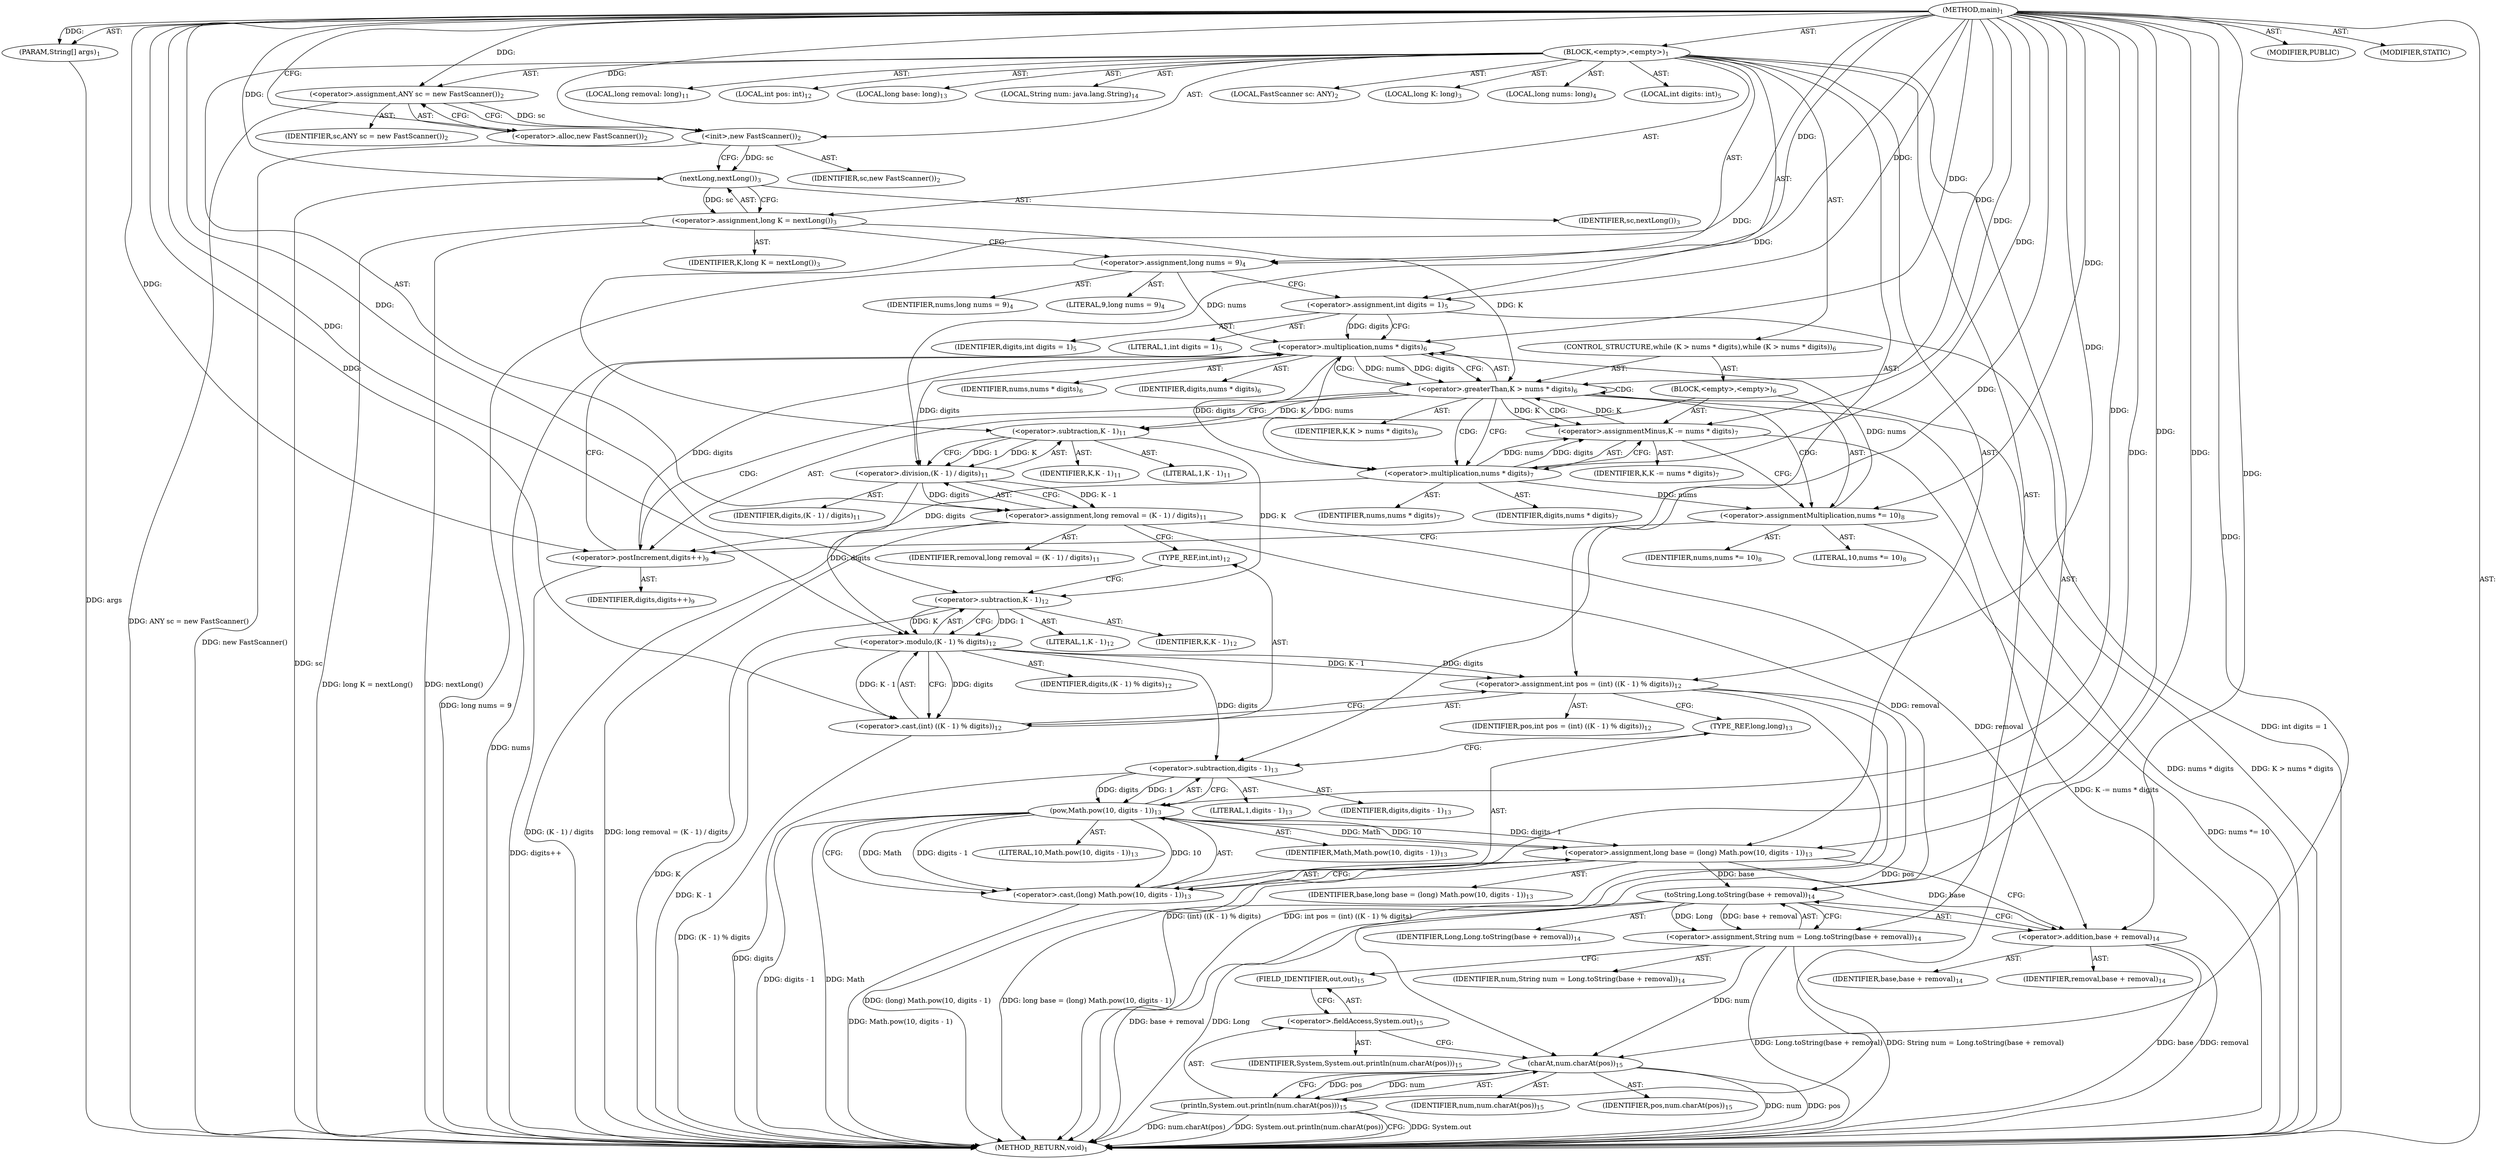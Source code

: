 digraph "main" {  
"19" [label = <(METHOD,main)<SUB>1</SUB>> ]
"20" [label = <(PARAM,String[] args)<SUB>1</SUB>> ]
"21" [label = <(BLOCK,&lt;empty&gt;,&lt;empty&gt;)<SUB>1</SUB>> ]
"4" [label = <(LOCAL,FastScanner sc: ANY)<SUB>2</SUB>> ]
"22" [label = <(&lt;operator&gt;.assignment,ANY sc = new FastScanner())<SUB>2</SUB>> ]
"23" [label = <(IDENTIFIER,sc,ANY sc = new FastScanner())<SUB>2</SUB>> ]
"24" [label = <(&lt;operator&gt;.alloc,new FastScanner())<SUB>2</SUB>> ]
"25" [label = <(&lt;init&gt;,new FastScanner())<SUB>2</SUB>> ]
"3" [label = <(IDENTIFIER,sc,new FastScanner())<SUB>2</SUB>> ]
"26" [label = <(LOCAL,long K: long)<SUB>3</SUB>> ]
"27" [label = <(&lt;operator&gt;.assignment,long K = nextLong())<SUB>3</SUB>> ]
"28" [label = <(IDENTIFIER,K,long K = nextLong())<SUB>3</SUB>> ]
"29" [label = <(nextLong,nextLong())<SUB>3</SUB>> ]
"30" [label = <(IDENTIFIER,sc,nextLong())<SUB>3</SUB>> ]
"31" [label = <(LOCAL,long nums: long)<SUB>4</SUB>> ]
"32" [label = <(&lt;operator&gt;.assignment,long nums = 9)<SUB>4</SUB>> ]
"33" [label = <(IDENTIFIER,nums,long nums = 9)<SUB>4</SUB>> ]
"34" [label = <(LITERAL,9,long nums = 9)<SUB>4</SUB>> ]
"35" [label = <(LOCAL,int digits: int)<SUB>5</SUB>> ]
"36" [label = <(&lt;operator&gt;.assignment,int digits = 1)<SUB>5</SUB>> ]
"37" [label = <(IDENTIFIER,digits,int digits = 1)<SUB>5</SUB>> ]
"38" [label = <(LITERAL,1,int digits = 1)<SUB>5</SUB>> ]
"39" [label = <(CONTROL_STRUCTURE,while (K &gt; nums * digits),while (K &gt; nums * digits))<SUB>6</SUB>> ]
"40" [label = <(&lt;operator&gt;.greaterThan,K &gt; nums * digits)<SUB>6</SUB>> ]
"41" [label = <(IDENTIFIER,K,K &gt; nums * digits)<SUB>6</SUB>> ]
"42" [label = <(&lt;operator&gt;.multiplication,nums * digits)<SUB>6</SUB>> ]
"43" [label = <(IDENTIFIER,nums,nums * digits)<SUB>6</SUB>> ]
"44" [label = <(IDENTIFIER,digits,nums * digits)<SUB>6</SUB>> ]
"45" [label = <(BLOCK,&lt;empty&gt;,&lt;empty&gt;)<SUB>6</SUB>> ]
"46" [label = <(&lt;operator&gt;.assignmentMinus,K -= nums * digits)<SUB>7</SUB>> ]
"47" [label = <(IDENTIFIER,K,K -= nums * digits)<SUB>7</SUB>> ]
"48" [label = <(&lt;operator&gt;.multiplication,nums * digits)<SUB>7</SUB>> ]
"49" [label = <(IDENTIFIER,nums,nums * digits)<SUB>7</SUB>> ]
"50" [label = <(IDENTIFIER,digits,nums * digits)<SUB>7</SUB>> ]
"51" [label = <(&lt;operator&gt;.assignmentMultiplication,nums *= 10)<SUB>8</SUB>> ]
"52" [label = <(IDENTIFIER,nums,nums *= 10)<SUB>8</SUB>> ]
"53" [label = <(LITERAL,10,nums *= 10)<SUB>8</SUB>> ]
"54" [label = <(&lt;operator&gt;.postIncrement,digits++)<SUB>9</SUB>> ]
"55" [label = <(IDENTIFIER,digits,digits++)<SUB>9</SUB>> ]
"56" [label = <(LOCAL,long removal: long)<SUB>11</SUB>> ]
"57" [label = <(&lt;operator&gt;.assignment,long removal = (K - 1) / digits)<SUB>11</SUB>> ]
"58" [label = <(IDENTIFIER,removal,long removal = (K - 1) / digits)<SUB>11</SUB>> ]
"59" [label = <(&lt;operator&gt;.division,(K - 1) / digits)<SUB>11</SUB>> ]
"60" [label = <(&lt;operator&gt;.subtraction,K - 1)<SUB>11</SUB>> ]
"61" [label = <(IDENTIFIER,K,K - 1)<SUB>11</SUB>> ]
"62" [label = <(LITERAL,1,K - 1)<SUB>11</SUB>> ]
"63" [label = <(IDENTIFIER,digits,(K - 1) / digits)<SUB>11</SUB>> ]
"64" [label = <(LOCAL,int pos: int)<SUB>12</SUB>> ]
"65" [label = <(&lt;operator&gt;.assignment,int pos = (int) ((K - 1) % digits))<SUB>12</SUB>> ]
"66" [label = <(IDENTIFIER,pos,int pos = (int) ((K - 1) % digits))<SUB>12</SUB>> ]
"67" [label = <(&lt;operator&gt;.cast,(int) ((K - 1) % digits))<SUB>12</SUB>> ]
"68" [label = <(TYPE_REF,int,int)<SUB>12</SUB>> ]
"69" [label = <(&lt;operator&gt;.modulo,(K - 1) % digits)<SUB>12</SUB>> ]
"70" [label = <(&lt;operator&gt;.subtraction,K - 1)<SUB>12</SUB>> ]
"71" [label = <(IDENTIFIER,K,K - 1)<SUB>12</SUB>> ]
"72" [label = <(LITERAL,1,K - 1)<SUB>12</SUB>> ]
"73" [label = <(IDENTIFIER,digits,(K - 1) % digits)<SUB>12</SUB>> ]
"74" [label = <(LOCAL,long base: long)<SUB>13</SUB>> ]
"75" [label = <(&lt;operator&gt;.assignment,long base = (long) Math.pow(10, digits - 1))<SUB>13</SUB>> ]
"76" [label = <(IDENTIFIER,base,long base = (long) Math.pow(10, digits - 1))<SUB>13</SUB>> ]
"77" [label = <(&lt;operator&gt;.cast,(long) Math.pow(10, digits - 1))<SUB>13</SUB>> ]
"78" [label = <(TYPE_REF,long,long)<SUB>13</SUB>> ]
"79" [label = <(pow,Math.pow(10, digits - 1))<SUB>13</SUB>> ]
"80" [label = <(IDENTIFIER,Math,Math.pow(10, digits - 1))<SUB>13</SUB>> ]
"81" [label = <(LITERAL,10,Math.pow(10, digits - 1))<SUB>13</SUB>> ]
"82" [label = <(&lt;operator&gt;.subtraction,digits - 1)<SUB>13</SUB>> ]
"83" [label = <(IDENTIFIER,digits,digits - 1)<SUB>13</SUB>> ]
"84" [label = <(LITERAL,1,digits - 1)<SUB>13</SUB>> ]
"85" [label = <(LOCAL,String num: java.lang.String)<SUB>14</SUB>> ]
"86" [label = <(&lt;operator&gt;.assignment,String num = Long.toString(base + removal))<SUB>14</SUB>> ]
"87" [label = <(IDENTIFIER,num,String num = Long.toString(base + removal))<SUB>14</SUB>> ]
"88" [label = <(toString,Long.toString(base + removal))<SUB>14</SUB>> ]
"89" [label = <(IDENTIFIER,Long,Long.toString(base + removal))<SUB>14</SUB>> ]
"90" [label = <(&lt;operator&gt;.addition,base + removal)<SUB>14</SUB>> ]
"91" [label = <(IDENTIFIER,base,base + removal)<SUB>14</SUB>> ]
"92" [label = <(IDENTIFIER,removal,base + removal)<SUB>14</SUB>> ]
"93" [label = <(println,System.out.println(num.charAt(pos)))<SUB>15</SUB>> ]
"94" [label = <(&lt;operator&gt;.fieldAccess,System.out)<SUB>15</SUB>> ]
"95" [label = <(IDENTIFIER,System,System.out.println(num.charAt(pos)))<SUB>15</SUB>> ]
"96" [label = <(FIELD_IDENTIFIER,out,out)<SUB>15</SUB>> ]
"97" [label = <(charAt,num.charAt(pos))<SUB>15</SUB>> ]
"98" [label = <(IDENTIFIER,num,num.charAt(pos))<SUB>15</SUB>> ]
"99" [label = <(IDENTIFIER,pos,num.charAt(pos))<SUB>15</SUB>> ]
"100" [label = <(MODIFIER,PUBLIC)> ]
"101" [label = <(MODIFIER,STATIC)> ]
"102" [label = <(METHOD_RETURN,void)<SUB>1</SUB>> ]
  "19" -> "20"  [ label = "AST: "] 
  "19" -> "21"  [ label = "AST: "] 
  "19" -> "100"  [ label = "AST: "] 
  "19" -> "101"  [ label = "AST: "] 
  "19" -> "102"  [ label = "AST: "] 
  "21" -> "4"  [ label = "AST: "] 
  "21" -> "22"  [ label = "AST: "] 
  "21" -> "25"  [ label = "AST: "] 
  "21" -> "26"  [ label = "AST: "] 
  "21" -> "27"  [ label = "AST: "] 
  "21" -> "31"  [ label = "AST: "] 
  "21" -> "32"  [ label = "AST: "] 
  "21" -> "35"  [ label = "AST: "] 
  "21" -> "36"  [ label = "AST: "] 
  "21" -> "39"  [ label = "AST: "] 
  "21" -> "56"  [ label = "AST: "] 
  "21" -> "57"  [ label = "AST: "] 
  "21" -> "64"  [ label = "AST: "] 
  "21" -> "65"  [ label = "AST: "] 
  "21" -> "74"  [ label = "AST: "] 
  "21" -> "75"  [ label = "AST: "] 
  "21" -> "85"  [ label = "AST: "] 
  "21" -> "86"  [ label = "AST: "] 
  "21" -> "93"  [ label = "AST: "] 
  "22" -> "23"  [ label = "AST: "] 
  "22" -> "24"  [ label = "AST: "] 
  "25" -> "3"  [ label = "AST: "] 
  "27" -> "28"  [ label = "AST: "] 
  "27" -> "29"  [ label = "AST: "] 
  "29" -> "30"  [ label = "AST: "] 
  "32" -> "33"  [ label = "AST: "] 
  "32" -> "34"  [ label = "AST: "] 
  "36" -> "37"  [ label = "AST: "] 
  "36" -> "38"  [ label = "AST: "] 
  "39" -> "40"  [ label = "AST: "] 
  "39" -> "45"  [ label = "AST: "] 
  "40" -> "41"  [ label = "AST: "] 
  "40" -> "42"  [ label = "AST: "] 
  "42" -> "43"  [ label = "AST: "] 
  "42" -> "44"  [ label = "AST: "] 
  "45" -> "46"  [ label = "AST: "] 
  "45" -> "51"  [ label = "AST: "] 
  "45" -> "54"  [ label = "AST: "] 
  "46" -> "47"  [ label = "AST: "] 
  "46" -> "48"  [ label = "AST: "] 
  "48" -> "49"  [ label = "AST: "] 
  "48" -> "50"  [ label = "AST: "] 
  "51" -> "52"  [ label = "AST: "] 
  "51" -> "53"  [ label = "AST: "] 
  "54" -> "55"  [ label = "AST: "] 
  "57" -> "58"  [ label = "AST: "] 
  "57" -> "59"  [ label = "AST: "] 
  "59" -> "60"  [ label = "AST: "] 
  "59" -> "63"  [ label = "AST: "] 
  "60" -> "61"  [ label = "AST: "] 
  "60" -> "62"  [ label = "AST: "] 
  "65" -> "66"  [ label = "AST: "] 
  "65" -> "67"  [ label = "AST: "] 
  "67" -> "68"  [ label = "AST: "] 
  "67" -> "69"  [ label = "AST: "] 
  "69" -> "70"  [ label = "AST: "] 
  "69" -> "73"  [ label = "AST: "] 
  "70" -> "71"  [ label = "AST: "] 
  "70" -> "72"  [ label = "AST: "] 
  "75" -> "76"  [ label = "AST: "] 
  "75" -> "77"  [ label = "AST: "] 
  "77" -> "78"  [ label = "AST: "] 
  "77" -> "79"  [ label = "AST: "] 
  "79" -> "80"  [ label = "AST: "] 
  "79" -> "81"  [ label = "AST: "] 
  "79" -> "82"  [ label = "AST: "] 
  "82" -> "83"  [ label = "AST: "] 
  "82" -> "84"  [ label = "AST: "] 
  "86" -> "87"  [ label = "AST: "] 
  "86" -> "88"  [ label = "AST: "] 
  "88" -> "89"  [ label = "AST: "] 
  "88" -> "90"  [ label = "AST: "] 
  "90" -> "91"  [ label = "AST: "] 
  "90" -> "92"  [ label = "AST: "] 
  "93" -> "94"  [ label = "AST: "] 
  "93" -> "97"  [ label = "AST: "] 
  "94" -> "95"  [ label = "AST: "] 
  "94" -> "96"  [ label = "AST: "] 
  "97" -> "98"  [ label = "AST: "] 
  "97" -> "99"  [ label = "AST: "] 
  "22" -> "25"  [ label = "CFG: "] 
  "25" -> "29"  [ label = "CFG: "] 
  "27" -> "32"  [ label = "CFG: "] 
  "32" -> "36"  [ label = "CFG: "] 
  "36" -> "42"  [ label = "CFG: "] 
  "57" -> "68"  [ label = "CFG: "] 
  "65" -> "78"  [ label = "CFG: "] 
  "75" -> "90"  [ label = "CFG: "] 
  "86" -> "96"  [ label = "CFG: "] 
  "93" -> "102"  [ label = "CFG: "] 
  "24" -> "22"  [ label = "CFG: "] 
  "29" -> "27"  [ label = "CFG: "] 
  "40" -> "48"  [ label = "CFG: "] 
  "40" -> "60"  [ label = "CFG: "] 
  "59" -> "57"  [ label = "CFG: "] 
  "67" -> "65"  [ label = "CFG: "] 
  "77" -> "75"  [ label = "CFG: "] 
  "88" -> "86"  [ label = "CFG: "] 
  "94" -> "97"  [ label = "CFG: "] 
  "97" -> "93"  [ label = "CFG: "] 
  "42" -> "40"  [ label = "CFG: "] 
  "46" -> "51"  [ label = "CFG: "] 
  "51" -> "54"  [ label = "CFG: "] 
  "54" -> "42"  [ label = "CFG: "] 
  "60" -> "59"  [ label = "CFG: "] 
  "68" -> "70"  [ label = "CFG: "] 
  "69" -> "67"  [ label = "CFG: "] 
  "78" -> "82"  [ label = "CFG: "] 
  "79" -> "77"  [ label = "CFG: "] 
  "90" -> "88"  [ label = "CFG: "] 
  "96" -> "94"  [ label = "CFG: "] 
  "48" -> "46"  [ label = "CFG: "] 
  "70" -> "69"  [ label = "CFG: "] 
  "82" -> "79"  [ label = "CFG: "] 
  "19" -> "24"  [ label = "CFG: "] 
  "20" -> "102"  [ label = "DDG: args"] 
  "22" -> "102"  [ label = "DDG: ANY sc = new FastScanner()"] 
  "25" -> "102"  [ label = "DDG: new FastScanner()"] 
  "29" -> "102"  [ label = "DDG: sc"] 
  "27" -> "102"  [ label = "DDG: nextLong()"] 
  "27" -> "102"  [ label = "DDG: long K = nextLong()"] 
  "32" -> "102"  [ label = "DDG: long nums = 9"] 
  "36" -> "102"  [ label = "DDG: int digits = 1"] 
  "42" -> "102"  [ label = "DDG: nums"] 
  "40" -> "102"  [ label = "DDG: nums * digits"] 
  "40" -> "102"  [ label = "DDG: K &gt; nums * digits"] 
  "57" -> "102"  [ label = "DDG: (K - 1) / digits"] 
  "57" -> "102"  [ label = "DDG: long removal = (K - 1) / digits"] 
  "70" -> "102"  [ label = "DDG: K"] 
  "69" -> "102"  [ label = "DDG: K - 1"] 
  "67" -> "102"  [ label = "DDG: (K - 1) % digits"] 
  "65" -> "102"  [ label = "DDG: (int) ((K - 1) % digits)"] 
  "65" -> "102"  [ label = "DDG: int pos = (int) ((K - 1) % digits)"] 
  "82" -> "102"  [ label = "DDG: digits"] 
  "79" -> "102"  [ label = "DDG: digits - 1"] 
  "77" -> "102"  [ label = "DDG: Math.pow(10, digits - 1)"] 
  "75" -> "102"  [ label = "DDG: (long) Math.pow(10, digits - 1)"] 
  "75" -> "102"  [ label = "DDG: long base = (long) Math.pow(10, digits - 1)"] 
  "90" -> "102"  [ label = "DDG: base"] 
  "90" -> "102"  [ label = "DDG: removal"] 
  "88" -> "102"  [ label = "DDG: base + removal"] 
  "86" -> "102"  [ label = "DDG: Long.toString(base + removal)"] 
  "86" -> "102"  [ label = "DDG: String num = Long.toString(base + removal)"] 
  "93" -> "102"  [ label = "DDG: System.out"] 
  "97" -> "102"  [ label = "DDG: num"] 
  "97" -> "102"  [ label = "DDG: pos"] 
  "93" -> "102"  [ label = "DDG: num.charAt(pos)"] 
  "93" -> "102"  [ label = "DDG: System.out.println(num.charAt(pos))"] 
  "46" -> "102"  [ label = "DDG: K -= nums * digits"] 
  "51" -> "102"  [ label = "DDG: nums *= 10"] 
  "54" -> "102"  [ label = "DDG: digits++"] 
  "88" -> "102"  [ label = "DDG: Long"] 
  "79" -> "102"  [ label = "DDG: Math"] 
  "19" -> "20"  [ label = "DDG: "] 
  "19" -> "22"  [ label = "DDG: "] 
  "29" -> "27"  [ label = "DDG: sc"] 
  "19" -> "32"  [ label = "DDG: "] 
  "19" -> "36"  [ label = "DDG: "] 
  "59" -> "57"  [ label = "DDG: K - 1"] 
  "59" -> "57"  [ label = "DDG: digits"] 
  "19" -> "65"  [ label = "DDG: "] 
  "69" -> "65"  [ label = "DDG: K - 1"] 
  "69" -> "65"  [ label = "DDG: digits"] 
  "19" -> "75"  [ label = "DDG: "] 
  "79" -> "75"  [ label = "DDG: Math"] 
  "79" -> "75"  [ label = "DDG: 10"] 
  "79" -> "75"  [ label = "DDG: digits - 1"] 
  "88" -> "86"  [ label = "DDG: Long"] 
  "88" -> "86"  [ label = "DDG: base + removal"] 
  "22" -> "25"  [ label = "DDG: sc"] 
  "19" -> "25"  [ label = "DDG: "] 
  "97" -> "93"  [ label = "DDG: num"] 
  "97" -> "93"  [ label = "DDG: pos"] 
  "25" -> "29"  [ label = "DDG: sc"] 
  "19" -> "29"  [ label = "DDG: "] 
  "27" -> "40"  [ label = "DDG: K"] 
  "46" -> "40"  [ label = "DDG: K"] 
  "19" -> "40"  [ label = "DDG: "] 
  "42" -> "40"  [ label = "DDG: nums"] 
  "42" -> "40"  [ label = "DDG: digits"] 
  "48" -> "46"  [ label = "DDG: nums"] 
  "48" -> "46"  [ label = "DDG: digits"] 
  "19" -> "51"  [ label = "DDG: "] 
  "60" -> "59"  [ label = "DDG: K"] 
  "60" -> "59"  [ label = "DDG: 1"] 
  "42" -> "59"  [ label = "DDG: digits"] 
  "19" -> "59"  [ label = "DDG: "] 
  "19" -> "67"  [ label = "DDG: "] 
  "69" -> "67"  [ label = "DDG: K - 1"] 
  "69" -> "67"  [ label = "DDG: digits"] 
  "19" -> "77"  [ label = "DDG: "] 
  "79" -> "77"  [ label = "DDG: Math"] 
  "79" -> "77"  [ label = "DDG: 10"] 
  "79" -> "77"  [ label = "DDG: digits - 1"] 
  "19" -> "88"  [ label = "DDG: "] 
  "75" -> "88"  [ label = "DDG: base"] 
  "57" -> "88"  [ label = "DDG: removal"] 
  "86" -> "97"  [ label = "DDG: num"] 
  "19" -> "97"  [ label = "DDG: "] 
  "65" -> "97"  [ label = "DDG: pos"] 
  "32" -> "42"  [ label = "DDG: nums"] 
  "51" -> "42"  [ label = "DDG: nums"] 
  "19" -> "42"  [ label = "DDG: "] 
  "36" -> "42"  [ label = "DDG: digits"] 
  "54" -> "42"  [ label = "DDG: digits"] 
  "40" -> "46"  [ label = "DDG: K"] 
  "19" -> "46"  [ label = "DDG: "] 
  "48" -> "51"  [ label = "DDG: nums"] 
  "48" -> "54"  [ label = "DDG: digits"] 
  "19" -> "54"  [ label = "DDG: "] 
  "40" -> "60"  [ label = "DDG: K"] 
  "19" -> "60"  [ label = "DDG: "] 
  "70" -> "69"  [ label = "DDG: K"] 
  "70" -> "69"  [ label = "DDG: 1"] 
  "59" -> "69"  [ label = "DDG: digits"] 
  "19" -> "69"  [ label = "DDG: "] 
  "19" -> "79"  [ label = "DDG: "] 
  "82" -> "79"  [ label = "DDG: digits"] 
  "82" -> "79"  [ label = "DDG: 1"] 
  "75" -> "90"  [ label = "DDG: base"] 
  "19" -> "90"  [ label = "DDG: "] 
  "57" -> "90"  [ label = "DDG: removal"] 
  "42" -> "48"  [ label = "DDG: nums"] 
  "19" -> "48"  [ label = "DDG: "] 
  "42" -> "48"  [ label = "DDG: digits"] 
  "60" -> "70"  [ label = "DDG: K"] 
  "19" -> "70"  [ label = "DDG: "] 
  "69" -> "82"  [ label = "DDG: digits"] 
  "19" -> "82"  [ label = "DDG: "] 
  "40" -> "40"  [ label = "CDG: "] 
  "40" -> "48"  [ label = "CDG: "] 
  "40" -> "42"  [ label = "CDG: "] 
  "40" -> "51"  [ label = "CDG: "] 
  "40" -> "46"  [ label = "CDG: "] 
  "40" -> "54"  [ label = "CDG: "] 
}
